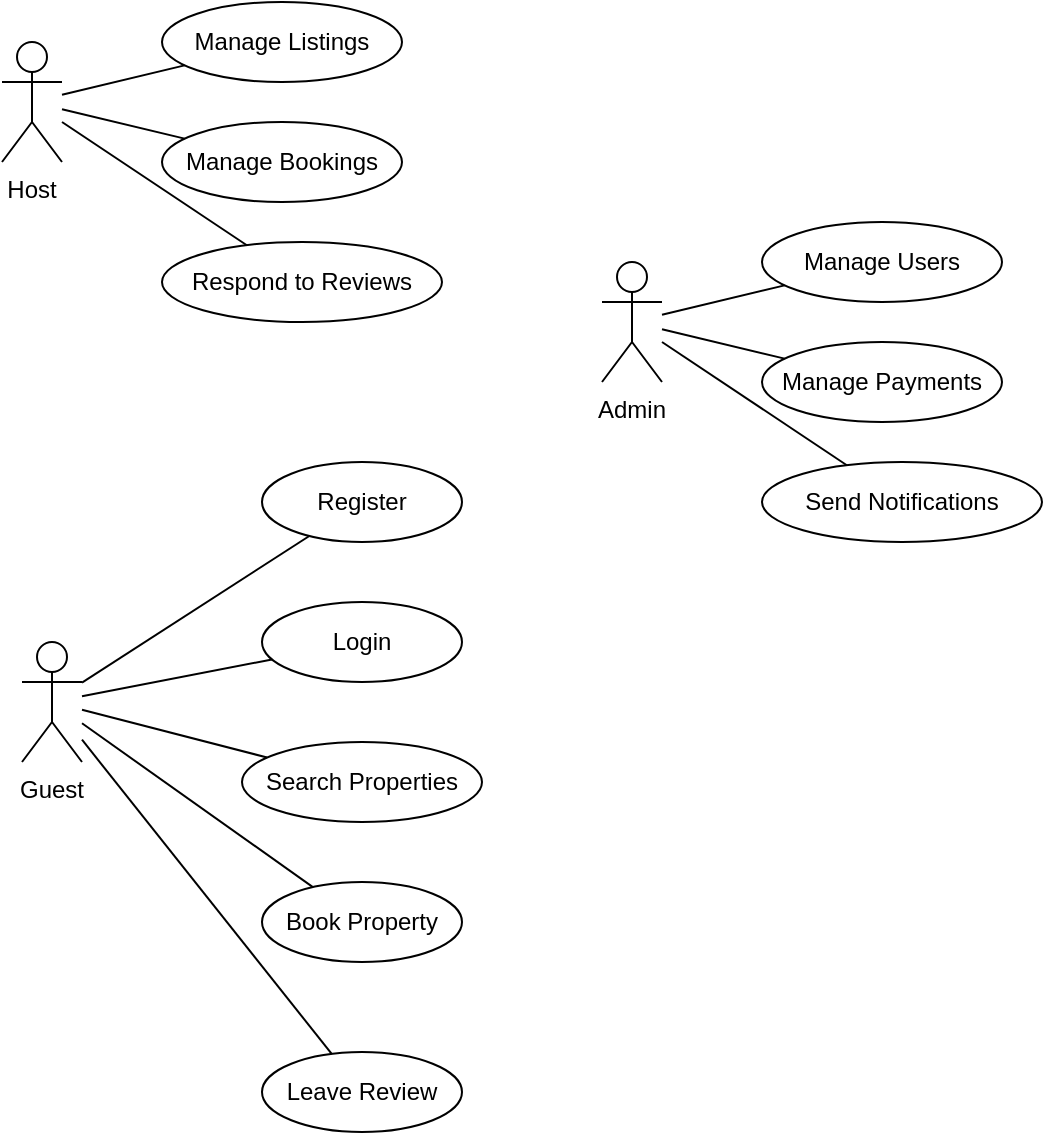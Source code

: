 <mxfile>
    <diagram name="Airbnb Use Case Diagram" id="U_R8eMJEVW1MshF7HhdC">
        <mxGraphModel dx="949" dy="649" grid="1" gridSize="10" guides="1" tooltips="1" connect="1" arrows="1" fold="1" page="1" pageScale="1" pageWidth="827" pageHeight="1169" math="0" shadow="0">
            <root>
                <mxCell id="0"/>
                <mxCell id="1" parent="0"/>
                <mxCell id="2" value="Guest" style="shape=umlActor;verticalLabelPosition=bottom;verticalAlign=top;" parent="1" vertex="1">
                    <mxGeometry x="430" y="340" width="30" height="60" as="geometry"/>
                </mxCell>
                <mxCell id="3" value="Host" style="shape=umlActor;verticalLabelPosition=bottom;verticalAlign=top;" parent="1" vertex="1">
                    <mxGeometry x="420" y="40" width="30" height="60" as="geometry"/>
                </mxCell>
                <mxCell id="4" value="Admin" style="shape=umlActor;verticalLabelPosition=bottom;verticalAlign=top;" parent="1" vertex="1">
                    <mxGeometry x="720" y="150" width="30" height="60" as="geometry"/>
                </mxCell>
                <mxCell id="10" value="Register" style="ellipse;whiteSpace=wrap;html=1;" parent="1" vertex="1">
                    <mxGeometry x="550" y="250" width="100" height="40" as="geometry"/>
                </mxCell>
                <mxCell id="11" value="Login" style="ellipse;whiteSpace=wrap;html=1;" parent="1" vertex="1">
                    <mxGeometry x="550" y="320" width="100" height="40" as="geometry"/>
                </mxCell>
                <mxCell id="12" value="Search Properties" style="ellipse;whiteSpace=wrap;html=1;" parent="1" vertex="1">
                    <mxGeometry x="540" y="390" width="120" height="40" as="geometry"/>
                </mxCell>
                <mxCell id="13" value="Book Property" style="ellipse;whiteSpace=wrap;html=1;" parent="1" vertex="1">
                    <mxGeometry x="550" y="460" width="100" height="40" as="geometry"/>
                </mxCell>
                <mxCell id="14" value="Leave Review" style="ellipse;whiteSpace=wrap;html=1;" parent="1" vertex="1">
                    <mxGeometry x="550" y="545" width="100" height="40" as="geometry"/>
                </mxCell>
                <mxCell id="15" value="Manage Listings" style="ellipse;whiteSpace=wrap;html=1;" parent="1" vertex="1">
                    <mxGeometry x="500" y="20" width="120" height="40" as="geometry"/>
                </mxCell>
                <mxCell id="16" value="Manage Bookings" style="ellipse;whiteSpace=wrap;html=1;" parent="1" vertex="1">
                    <mxGeometry x="500" y="80" width="120" height="40" as="geometry"/>
                </mxCell>
                <mxCell id="17" value="Respond to Reviews" style="ellipse;whiteSpace=wrap;html=1;" parent="1" vertex="1">
                    <mxGeometry x="500" y="140" width="140" height="40" as="geometry"/>
                </mxCell>
                <mxCell id="18" value="Manage Users" style="ellipse;whiteSpace=wrap;html=1;" parent="1" vertex="1">
                    <mxGeometry x="800" y="130" width="120" height="40" as="geometry"/>
                </mxCell>
                <mxCell id="19" value="Manage Payments" style="ellipse;whiteSpace=wrap;html=1;" parent="1" vertex="1">
                    <mxGeometry x="800" y="190" width="120" height="40" as="geometry"/>
                </mxCell>
                <mxCell id="20" value="Send Notifications" style="ellipse;whiteSpace=wrap;html=1;" parent="1" vertex="1">
                    <mxGeometry x="800" y="250" width="140" height="40" as="geometry"/>
                </mxCell>
                <mxCell id="21" style="endArrow=none;" parent="1" source="2" target="10" edge="1">
                    <mxGeometry relative="1" as="geometry"/>
                </mxCell>
                <mxCell id="22" style="endArrow=none;" parent="1" source="2" target="11" edge="1">
                    <mxGeometry relative="1" as="geometry"/>
                </mxCell>
                <mxCell id="23" style="endArrow=none;" parent="1" source="2" target="12" edge="1">
                    <mxGeometry relative="1" as="geometry"/>
                </mxCell>
                <mxCell id="24" style="endArrow=none;" parent="1" source="2" target="13" edge="1">
                    <mxGeometry relative="1" as="geometry"/>
                </mxCell>
                <mxCell id="25" style="endArrow=none;" parent="1" source="2" target="14" edge="1">
                    <mxGeometry relative="1" as="geometry"/>
                </mxCell>
                <mxCell id="26" style="endArrow=none;" parent="1" source="3" target="15" edge="1">
                    <mxGeometry relative="1" as="geometry"/>
                </mxCell>
                <mxCell id="27" style="endArrow=none;" parent="1" source="3" target="16" edge="1">
                    <mxGeometry relative="1" as="geometry"/>
                </mxCell>
                <mxCell id="28" style="endArrow=none;" parent="1" source="3" target="17" edge="1">
                    <mxGeometry relative="1" as="geometry"/>
                </mxCell>
                <mxCell id="29" style="endArrow=none;" parent="1" source="4" target="18" edge="1">
                    <mxGeometry relative="1" as="geometry"/>
                </mxCell>
                <mxCell id="30" style="endArrow=none;" parent="1" source="4" target="19" edge="1">
                    <mxGeometry relative="1" as="geometry"/>
                </mxCell>
                <mxCell id="31" style="endArrow=none;" parent="1" source="4" target="20" edge="1">
                    <mxGeometry relative="1" as="geometry"/>
                </mxCell>
            </root>
        </mxGraphModel>
    </diagram>
</mxfile>